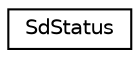 digraph "Graphical Class Hierarchy"
{
 // LATEX_PDF_SIZE
  edge [fontname="Helvetica",fontsize="10",labelfontname="Helvetica",labelfontsize="10"];
  node [fontname="Helvetica",fontsize="10",shape=record];
  rankdir="LR";
  Node0 [label="SdStatus",height=0.2,width=0.4,color="black", fillcolor="white", style="filled",URL="$struct_sd_status.html",tooltip=" "];
}
